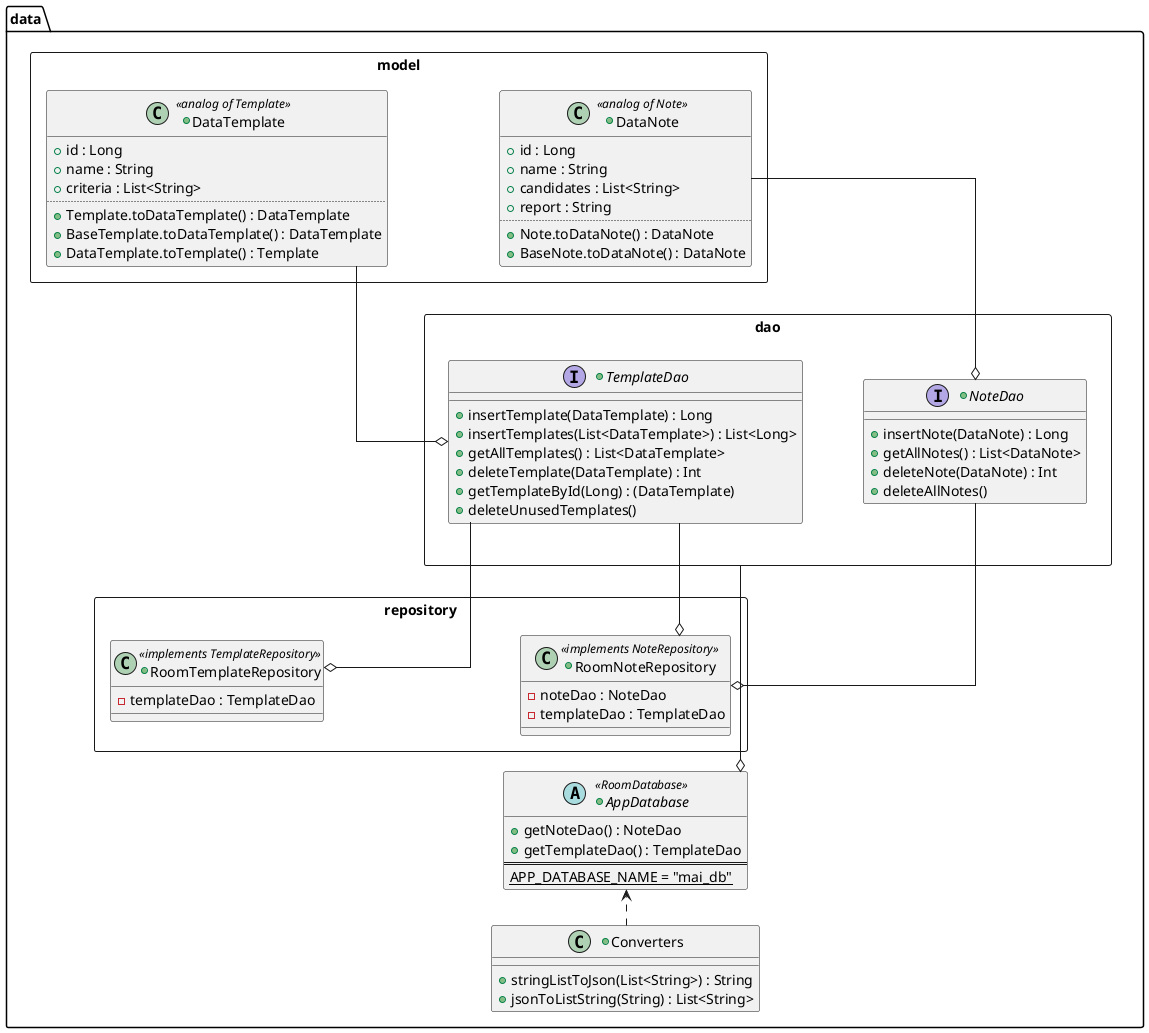 @startuml

left to right direction
skinparam linetype ortho

package data {

    rectangle model {
        +class DataNote <<analog of Note>> {
            +id : Long
            +name : String
            +candidates : List<String>
            +report : String
            ..
            +Note.toDataNote() : DataNote
            +BaseNote.toDataNote() : DataNote
        }

        +class DataTemplate <<analog of Template>> {
            +id : Long
            +name : String
            +criteria : List<String>
            ..
            +Template.toDataTemplate() : DataTemplate
            +BaseTemplate.toDataTemplate() : DataTemplate
            +DataTemplate.toTemplate() : Template
        }
    }

    rectangle repository {
        +class RoomTemplateRepository <<implements TemplateRepository>> {
            -templateDao : TemplateDao
        }

        +class RoomNoteRepository <<implements NoteRepository>> {
            -noteDao : NoteDao
            -templateDao : TemplateDao
        }
    }

    rectangle dao {
        +interface NoteDao {
            +insertNote(DataNote) : Long
            +getAllNotes() : List<DataNote>
            +deleteNote(DataNote) : Int
            +deleteAllNotes()
        }

        +interface TemplateDao {
            +insertTemplate(DataTemplate) : Long
            +insertTemplates(List<DataTemplate>) : List<Long>
            +getAllTemplates() : List<DataTemplate>
            +deleteTemplate(DataTemplate) : Int
            +getTemplateById(Long) : (DataTemplate)
            +deleteUnusedTemplates()
        }
    }

    +abstract class AppDatabase <<RoomDatabase>> {
        +getNoteDao() : NoteDao
        +getTemplateDao() : TemplateDao
        ==
        {static} APP_DATABASE_NAME = "mai_db"
    }

    +class Converters {
        +stringListToJson(List<String>) : String
        +jsonToListString(String) : List<String>
    }
}

/' Relation '/
NoteDao -[hidden]u- TemplateDao
DataNote -[hidden]u- DataTemplate
RoomNoteRepository -[hidden]u- RoomTemplateRepository
AppDatabase <..l Converters
dao --ro AppDatabase
RoomNoteRepository o--r NoteDao
RoomNoteRepository o--r TemplateDao
RoomTemplateRepository o-- TemplateDao
DataNote --o NoteDao
DataTemplate --o TemplateDao

@enduml